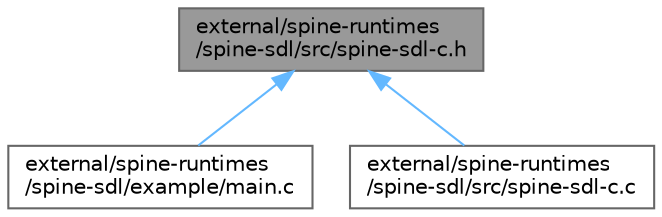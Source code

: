 digraph "external/spine-runtimes/spine-sdl/src/spine-sdl-c.h"
{
 // LATEX_PDF_SIZE
  bgcolor="transparent";
  edge [fontname=Helvetica,fontsize=10,labelfontname=Helvetica,labelfontsize=10];
  node [fontname=Helvetica,fontsize=10,shape=box,height=0.2,width=0.4];
  Node1 [id="Node000001",label="external/spine-runtimes\l/spine-sdl/src/spine-sdl-c.h",height=0.2,width=0.4,color="gray40", fillcolor="grey60", style="filled", fontcolor="black",tooltip=" "];
  Node1 -> Node2 [id="edge1_Node000001_Node000002",dir="back",color="steelblue1",style="solid",tooltip=" "];
  Node2 [id="Node000002",label="external/spine-runtimes\l/spine-sdl/example/main.c",height=0.2,width=0.4,color="grey40", fillcolor="white", style="filled",URL="$external_2spine-runtimes_2spine-sdl_2example_2main_8c.html",tooltip=" "];
  Node1 -> Node3 [id="edge2_Node000001_Node000003",dir="back",color="steelblue1",style="solid",tooltip=" "];
  Node3 [id="Node000003",label="external/spine-runtimes\l/spine-sdl/src/spine-sdl-c.c",height=0.2,width=0.4,color="grey40", fillcolor="white", style="filled",URL="$spine-sdl-c_8c.html",tooltip=" "];
}
